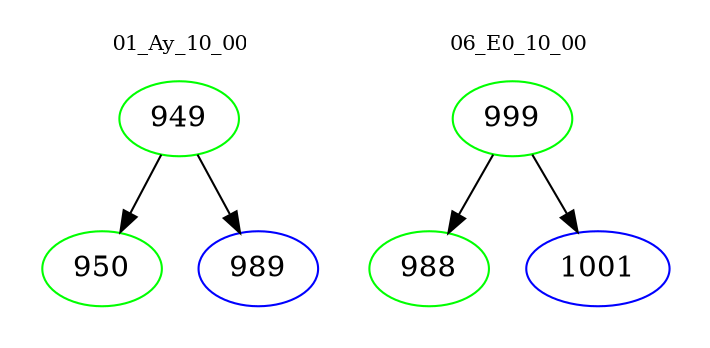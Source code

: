 digraph{
subgraph cluster_0 {
color = white
label = "01_Ay_10_00";
fontsize=10;
T0_949 [label="949", color="green"]
T0_949 -> T0_950 [color="black"]
T0_950 [label="950", color="green"]
T0_949 -> T0_989 [color="black"]
T0_989 [label="989", color="blue"]
}
subgraph cluster_1 {
color = white
label = "06_E0_10_00";
fontsize=10;
T1_999 [label="999", color="green"]
T1_999 -> T1_988 [color="black"]
T1_988 [label="988", color="green"]
T1_999 -> T1_1001 [color="black"]
T1_1001 [label="1001", color="blue"]
}
}
